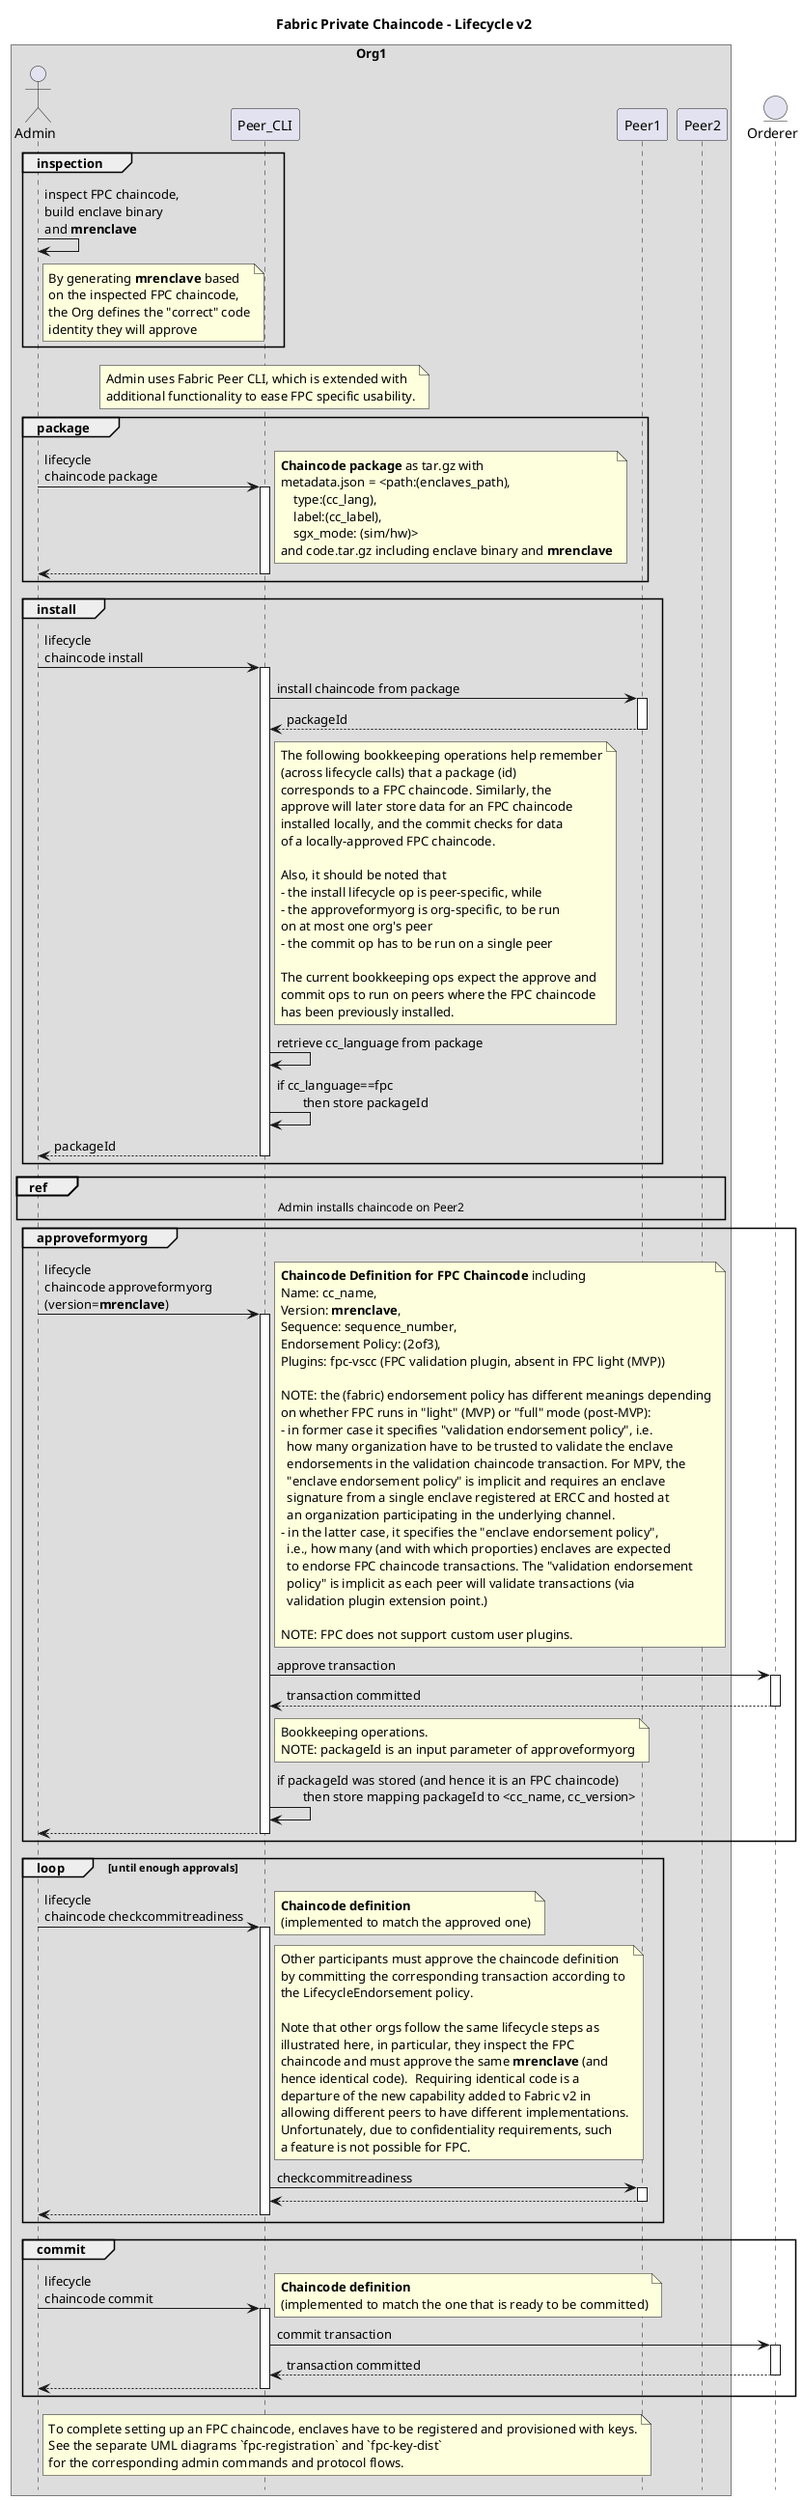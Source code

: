 /'
    Copyright 2020 Intel Corporation
    Copyright IBM Corp. All Rights Reserved.

    SPDX-License-Identifier: Apache-2.0
'/

@startuml

!pragma teoz true

hide footbox
title Foot Box removed

title Fabric Private Chaincode - Lifecycle v2

box "Org1"
actor Admin order 10
participant Peer_CLI order 15
participant Peer1 order 20
participant Peer2 order 40
end box

entity Orderer order 80

group inspection
    Admin -> Admin : inspect FPC chaincode,\nbuild enclave binary\nand **mrenclave**
    note right Admin
    By generating **mrenclave** based
    on the inspected FPC chaincode,
    the Org defines the "correct" code
    identity they will approve
    end note
end

note over Peer_CLI
    Admin uses Fabric Peer CLI, which is extended with
    additional functionality to ease FPC specific usability.
end note

group package
    Admin -> Peer_CLI++ : lifecycle\nchaincode package
    note right
    **Chaincode package** as tar.gz with
    metadata.json = <path:(enclaves_path),
        type:(cc_lang),
        label:(cc_label),
        sgx_mode: (sim/hw)>
    and code.tar.gz including enclave binary and **mrenclave**
    end note
return
end

group install
    Admin -> Peer_CLI++ : lifecycle\nchaincode install
    Peer_CLI -> Peer1++ : install chaincode from package
    return packageId

    note right Peer_CLI
    The following bookkeeping operations help remember
    (across lifecycle calls) that a package (id)
    corresponds to a FPC chaincode. Similarly, the
    approve will later store data for an FPC chaincode
    installed locally, and the commit checks for data
    of a locally-approved FPC chaincode.

    Also, it should be noted that
    - the install lifecycle op is peer-specific, while
    - the approveformyorg is org-specific, to be run
    on at most one org's peer
    - the commit op has to be run on a single peer

    The current bookkeeping ops expect the approve and
    commit ops to run on peers where the FPC chaincode
    has been previously installed.
    end note

    Peer_CLI -> Peer_CLI : retrieve cc_language from package
    Peer_CLI -> Peer_CLI : if cc_language==fpc\n\tthen store packageId
    return packageId
end

ref over Admin, Peer_CLI, Peer2
    Admin installs chaincode on Peer2
end ref

group approveformyorg
    Admin -> Peer_CLI++ : lifecycle\nchaincode approveformyorg\n(version=**mrenclave**)
    note right
    **Chaincode Definition for FPC Chaincode** including
    Name: cc_name,
    Version: **mrenclave**,
    Sequence: sequence_number,
    Endorsement Policy: (2of3),
    Plugins: fpc-vscc (FPC validation plugin, absent in FPC light (MVP))

    NOTE: the (fabric) endorsement policy has different meanings depending
    on whether FPC runs in "light" (MVP) or "full" mode (post-MVP):
    - in former case it specifies "validation endorsement policy", i.e. 
      how many organization have to be trusted to validate the enclave 
      endorsements in the validation chaincode transaction. For MPV, the 
      "enclave endorsement policy" is implicit and requires an enclave
      signature from a single enclave registered at ERCC and hosted at
      an organization participating in the underlying channel.
    - in the latter case, it specifies the "enclave endorsement policy",
      i.e., how many (and with which proporties) enclaves are expected 
      to endorse FPC chaincode transactions. The "validation endorsement 
      policy" is implicit as each peer will validate transactions (via
      validation plugin extension point.)

    NOTE: FPC does not support custom user plugins.
    end note

    Peer_CLI -> Orderer++ : approve transaction
    return transaction committed /' Peer1_CLI -> Orderer '/

    note right Peer_CLI
    Bookkeeping operations.
    NOTE: packageId is an input parameter of approveformyorg
    end note

    Peer_CLI -> Peer_CLI : if packageId was stored (and hence it is an FPC chaincode)\n\tthen store mapping packageId to <cc_name, cc_version>
    return
end

loop until enough approvals
	Admin -> Peer_CLI++ : lifecycle\nchaincode checkcommitreadiness
    note right
    **Chaincode definition**
    (implemented to match the approved one)
    end note

    note right Peer_CLI
    Other participants must approve the chaincode definition
    by committing the corresponding transaction according to
    the LifecycleEndorsement policy.

    Note that other orgs follow the same lifecycle steps as
    illustrated here, in particular, they inspect the FPC
    chaincode and must approve the same **mrenclave** (and
    hence identical code).  Requiring identical code is a
    departure of the new capability added to Fabric v2 in
    allowing different peers to have different implementations.
    Unfortunately, due to confidentiality requirements, such
    a feature is not possible for FPC.
    end note

    Peer_CLI -> Peer1++ : checkcommitreadiness
    return
    return
end

group commit
    Admin -> Peer_CLI++ : lifecycle\nchaincode commit
    note right
    **Chaincode definition**
    (implemented to match the one that is ready to be committed)
    end note

    Peer_CLI -> Orderer++ : commit transaction
    return transaction committed
    return
end

note right Admin
    To complete setting up an FPC chaincode, enclaves have to be registered and provisioned with keys.
    See the separate UML diagrams `fpc-registration` and `fpc-key-dist`
    for the corresponding admin commands and protocol flows.
end note
@enduml
